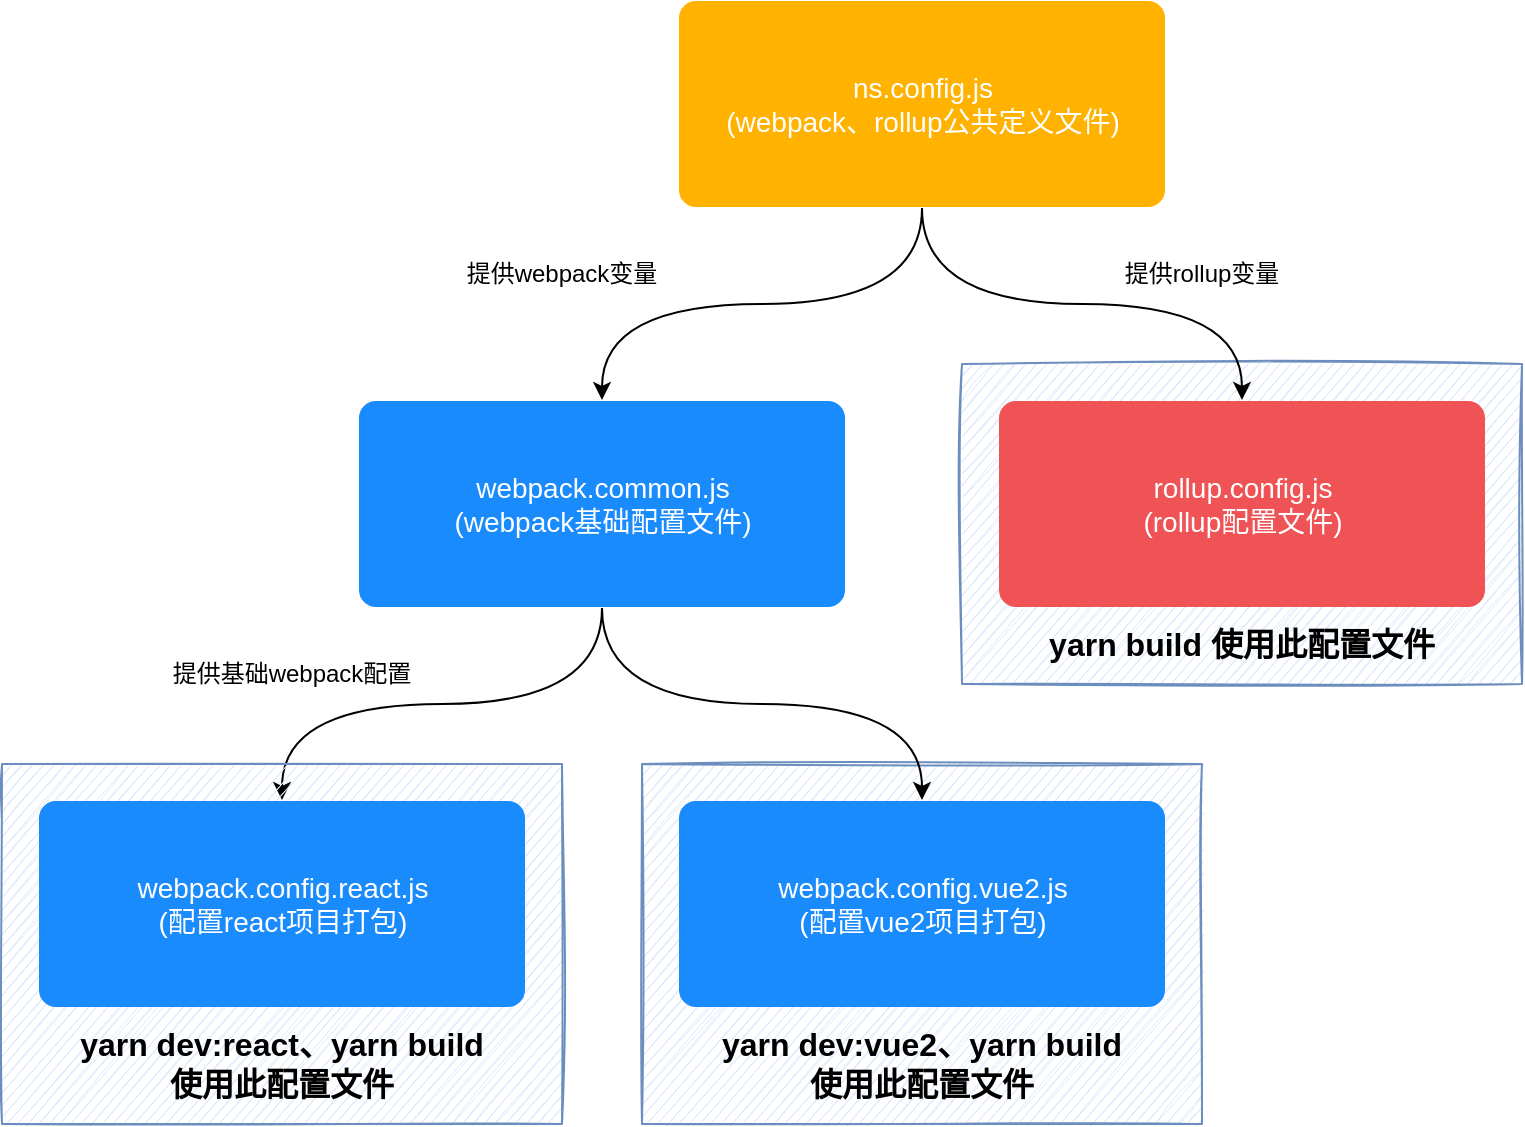 <mxfile version="15.4.0" type="device"><diagram id="6a731a19-8d31-9384-78a2-239565b7b9f0" name="Page-1"><mxGraphModel dx="952" dy="667" grid="1" gridSize="10" guides="1" tooltips="1" connect="1" arrows="1" fold="1" page="1" pageScale="1" pageWidth="1920" pageHeight="1200" background="none" math="0" shadow="0"><root><mxCell id="0"/><mxCell id="1" parent="0"/><mxCell id="gWcMyq7bNTurRBNkad32-1774" value="" style="rounded=0;whiteSpace=wrap;html=1;shadow=0;glass=0;labelBackgroundColor=none;sketch=1;fontSize=20;fillColor=#dae8fc;align=center;verticalAlign=middle;strokeColor=#6c8ebf;" parent="1" vertex="1"><mxGeometry x="660" y="460" width="280" height="160" as="geometry"/></mxCell><mxCell id="gWcMyq7bNTurRBNkad32-1772" value="" style="rounded=0;whiteSpace=wrap;html=1;shadow=0;glass=0;labelBackgroundColor=none;sketch=1;fontSize=20;fillColor=#dae8fc;align=center;verticalAlign=middle;strokeColor=#6c8ebf;" parent="1" vertex="1"><mxGeometry x="500" y="660" width="280" height="180" as="geometry"/></mxCell><mxCell id="gWcMyq7bNTurRBNkad32-1769" style="edgeStyle=orthogonalEdgeStyle;curved=1;rounded=0;orthogonalLoop=1;jettySize=auto;html=1;exitX=0.5;exitY=1;exitDx=0;exitDy=0;entryX=0.5;entryY=0;entryDx=0;entryDy=0;fontColor=#FFFFFF;" parent="1" source="gWcMyq7bNTurRBNkad32-1760" target="gWcMyq7bNTurRBNkad32-1765" edge="1"><mxGeometry relative="1" as="geometry"/></mxCell><mxCell id="gWcMyq7bNTurRBNkad32-1770" style="edgeStyle=orthogonalEdgeStyle;curved=1;rounded=0;orthogonalLoop=1;jettySize=auto;html=1;exitX=0.5;exitY=1;exitDx=0;exitDy=0;entryX=0.5;entryY=0;entryDx=0;entryDy=0;fontColor=#FFFFFF;" parent="1" source="gWcMyq7bNTurRBNkad32-1760" target="gWcMyq7bNTurRBNkad32-1766" edge="1"><mxGeometry relative="1" as="geometry"/></mxCell><mxCell id="gWcMyq7bNTurRBNkad32-1760" value="&lt;div style=&quot;font-size: 14px&quot;&gt;&lt;/div&gt;&lt;font style=&quot;font-size: 14px&quot;&gt;webpack.common.js&lt;br&gt;(webpack基础配置文件)&lt;br style=&quot;font-size: 14px&quot;&gt;&lt;/font&gt;" style="rounded=1;html=1;shadow=0;labelBackgroundColor=none;strokeColor=#1a8bfd;strokeWidth=3;fillColor=#1a8bfd;fontFamily=Helvetica;fontSize=14;align=center;spacing=0;fontStyle=0;arcSize=7;perimeterSpacing=2;verticalAlign=middle;horizontal=1;glass=0;sketch=0;spacingLeft=0;fontColor=#FFFFFF;" parent="1" vertex="1"><mxGeometry x="360" y="480" width="240" height="100" as="geometry"/></mxCell><mxCell id="gWcMyq7bNTurRBNkad32-1761" value="" style="rounded=0;whiteSpace=wrap;html=1;shadow=0;glass=0;labelBackgroundColor=none;sketch=1;fontSize=20;fillColor=#dae8fc;align=center;verticalAlign=middle;strokeColor=#6c8ebf;" parent="1" vertex="1"><mxGeometry x="180" y="660" width="280" height="180" as="geometry"/></mxCell><mxCell id="gWcMyq7bNTurRBNkad32-1763" value="&lt;div style=&quot;font-size: 14px&quot;&gt;&lt;/div&gt;&lt;font style=&quot;font-size: 14px&quot;&gt;rollup.config.js&lt;br&gt;(rollup配置文件)&lt;br style=&quot;font-size: 14px&quot;&gt;&lt;/font&gt;" style="rounded=1;html=1;shadow=0;labelBackgroundColor=none;strokeColor=#ef5355;strokeWidth=3;fillColor=#ef5355;fontFamily=Helvetica;fontSize=14;fontColor=#FFFFFF;align=center;spacing=0;fontStyle=0;arcSize=7;perimeterSpacing=2;verticalAlign=middle;horizontal=1;glass=0;sketch=0;spacingLeft=0;" parent="1" vertex="1"><mxGeometry x="680" y="480" width="240" height="100" as="geometry"/></mxCell><mxCell id="gWcMyq7bNTurRBNkad32-1767" style="edgeStyle=orthogonalEdgeStyle;rounded=0;orthogonalLoop=1;jettySize=auto;html=1;exitX=0.5;exitY=1;exitDx=0;exitDy=0;entryX=0.5;entryY=0;entryDx=0;entryDy=0;fontColor=#FFFFFF;curved=1;" parent="1" source="gWcMyq7bNTurRBNkad32-1764" target="gWcMyq7bNTurRBNkad32-1760" edge="1"><mxGeometry relative="1" as="geometry"/></mxCell><mxCell id="gWcMyq7bNTurRBNkad32-1768" style="edgeStyle=orthogonalEdgeStyle;curved=1;rounded=0;orthogonalLoop=1;jettySize=auto;html=1;exitX=0.5;exitY=1;exitDx=0;exitDy=0;fontColor=#FFFFFF;" parent="1" source="gWcMyq7bNTurRBNkad32-1764" target="gWcMyq7bNTurRBNkad32-1763" edge="1"><mxGeometry relative="1" as="geometry"/></mxCell><mxCell id="gWcMyq7bNTurRBNkad32-1764" value="&lt;div style=&quot;font-size: 14px&quot;&gt;&lt;/div&gt;&lt;font style=&quot;font-size: 14px&quot;&gt;ns.config.js&lt;br&gt;(webpack、rollup公共定义文件)&lt;br style=&quot;font-size: 14px&quot;&gt;&lt;/font&gt;" style="rounded=1;html=1;shadow=0;labelBackgroundColor=none;strokeColor=#ffb200;strokeWidth=3;fillColor=#ffb200;fontFamily=Helvetica;fontSize=14;align=center;spacing=0;fontStyle=0;arcSize=7;perimeterSpacing=2;verticalAlign=middle;horizontal=1;glass=0;sketch=0;spacingLeft=0;fontColor=#FFFFFF;" parent="1" vertex="1"><mxGeometry x="520" y="280" width="240" height="100" as="geometry"/></mxCell><mxCell id="gWcMyq7bNTurRBNkad32-1765" value="&lt;div style=&quot;font-size: 14px&quot;&gt;&lt;/div&gt;&lt;font style=&quot;font-size: 14px&quot;&gt;webpack.config.react.js&lt;br&gt;(配置react项目打包)&lt;br style=&quot;font-size: 14px&quot;&gt;&lt;/font&gt;" style="rounded=1;html=1;shadow=0;labelBackgroundColor=none;strokeColor=#1a8bfd;strokeWidth=3;fillColor=#1a8bfd;fontFamily=Helvetica;fontSize=14;align=center;spacing=0;fontStyle=0;arcSize=7;perimeterSpacing=2;verticalAlign=middle;horizontal=1;glass=0;sketch=0;spacingLeft=0;fontColor=#FFFFFF;" parent="1" vertex="1"><mxGeometry x="200" y="680" width="240" height="100" as="geometry"/></mxCell><mxCell id="gWcMyq7bNTurRBNkad32-1766" value="&lt;div style=&quot;font-size: 14px&quot;&gt;&lt;/div&gt;&lt;font style=&quot;font-size: 14px&quot;&gt;webpack.config.vue2.js&lt;br&gt;(配置vue2项目打包)&lt;br style=&quot;font-size: 14px&quot;&gt;&lt;/font&gt;" style="rounded=1;html=1;shadow=0;labelBackgroundColor=none;strokeColor=#1a8bfd;strokeWidth=3;fillColor=#1a8bfd;fontFamily=Helvetica;fontSize=14;align=center;spacing=0;fontStyle=0;arcSize=7;perimeterSpacing=2;verticalAlign=middle;horizontal=1;glass=0;sketch=0;spacingLeft=0;fontColor=#FFFFFF;" parent="1" vertex="1"><mxGeometry x="520" y="680" width="240" height="100" as="geometry"/></mxCell><mxCell id="gWcMyq7bNTurRBNkad32-1771" value="yarn dev:react、yarn build&lt;br&gt;使用此配置文件" style="text;html=1;strokeColor=none;fillColor=none;align=center;verticalAlign=middle;whiteSpace=wrap;rounded=0;fontColor=#000000;fontStyle=1;fontSize=16;" parent="1" vertex="1"><mxGeometry x="180" y="780" width="280" height="60" as="geometry"/></mxCell><mxCell id="gWcMyq7bNTurRBNkad32-1773" value="yarn dev:vue2、yarn build&lt;br&gt;使用此配置文件" style="text;html=1;strokeColor=none;fillColor=none;align=center;verticalAlign=middle;whiteSpace=wrap;rounded=0;fontColor=#000000;fontStyle=1;fontSize=16;" parent="1" vertex="1"><mxGeometry x="500" y="780" width="280" height="60" as="geometry"/></mxCell><mxCell id="gWcMyq7bNTurRBNkad32-1775" value="yarn build 使用此配置文件" style="text;html=1;strokeColor=none;fillColor=none;align=center;verticalAlign=middle;whiteSpace=wrap;rounded=0;fontColor=#000000;fontStyle=1;fontSize=16;" parent="1" vertex="1"><mxGeometry x="660" y="580" width="280" height="40" as="geometry"/></mxCell><mxCell id="gWcMyq7bNTurRBNkad32-1776" value="提供webpack变量" style="text;html=1;strokeColor=none;fillColor=none;align=center;verticalAlign=middle;whiteSpace=wrap;rounded=0;fontSize=12;fontColor=#000000;" parent="1" vertex="1"><mxGeometry x="400" y="400" width="120" height="30" as="geometry"/></mxCell><mxCell id="gWcMyq7bNTurRBNkad32-1777" value="提供rollup变量" style="text;html=1;strokeColor=none;fillColor=none;align=center;verticalAlign=middle;whiteSpace=wrap;rounded=0;fontSize=12;fontColor=#000000;" parent="1" vertex="1"><mxGeometry x="720" y="400" width="120" height="30" as="geometry"/></mxCell><mxCell id="gWcMyq7bNTurRBNkad32-1778" value="提供基础webpack配置" style="text;html=1;strokeColor=none;fillColor=none;align=center;verticalAlign=middle;whiteSpace=wrap;rounded=0;fontSize=12;fontColor=#000000;" parent="1" vertex="1"><mxGeometry x="250" y="600" width="150" height="30" as="geometry"/></mxCell></root></mxGraphModel></diagram></mxfile>